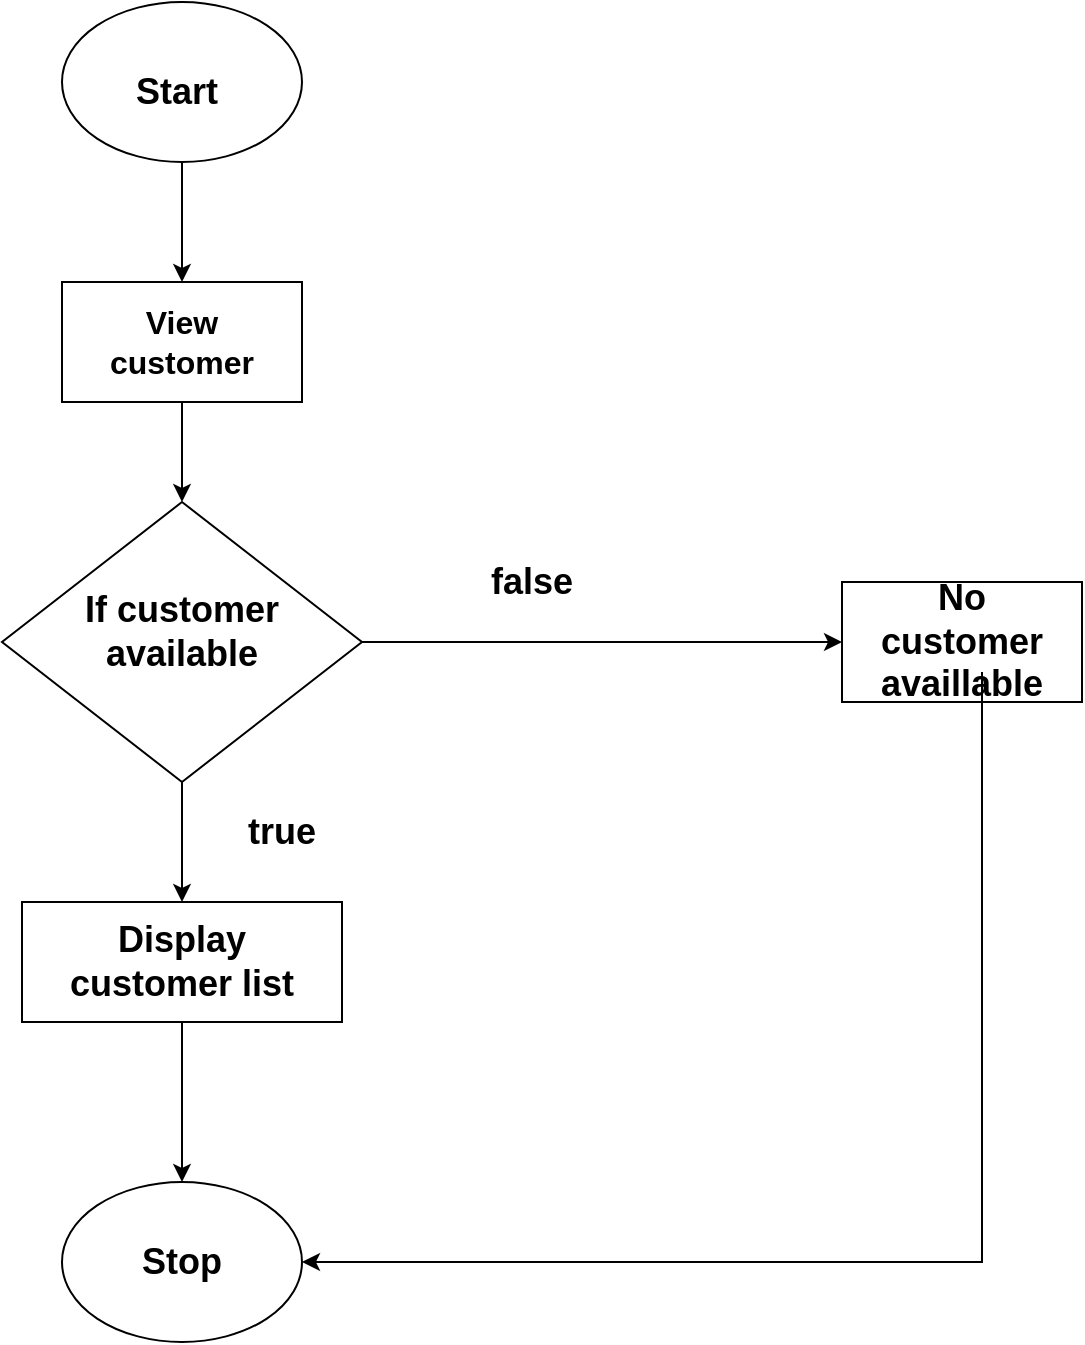 <mxfile version="20.2.4" type="device"><diagram id="Fi3H3QEwUFIzF8rMeev7" name="Page-1"><mxGraphModel dx="1038" dy="579" grid="1" gridSize="10" guides="1" tooltips="1" connect="1" arrows="1" fold="1" page="1" pageScale="1" pageWidth="850" pageHeight="1100" math="0" shadow="0"><root><mxCell id="0"/><mxCell id="1" parent="0"/><mxCell id="MWdu44qepnPPOXvSBzuu-1" value="" style="ellipse;whiteSpace=wrap;html=1;" parent="1" vertex="1"><mxGeometry x="160" y="70" width="120" height="80" as="geometry"/></mxCell><mxCell id="MWdu44qepnPPOXvSBzuu-2" value="" style="rounded=0;whiteSpace=wrap;html=1;" parent="1" vertex="1"><mxGeometry x="160" y="210" width="120" height="60" as="geometry"/></mxCell><mxCell id="MWdu44qepnPPOXvSBzuu-9" style="edgeStyle=orthogonalEdgeStyle;rounded=0;orthogonalLoop=1;jettySize=auto;html=1;exitX=1;exitY=0.5;exitDx=0;exitDy=0;entryX=0;entryY=0.5;entryDx=0;entryDy=0;" parent="1" source="MWdu44qepnPPOXvSBzuu-3" target="MWdu44qepnPPOXvSBzuu-4" edge="1"><mxGeometry relative="1" as="geometry"/></mxCell><mxCell id="MWdu44qepnPPOXvSBzuu-10" value="" style="edgeStyle=orthogonalEdgeStyle;rounded=0;orthogonalLoop=1;jettySize=auto;html=1;" parent="1" source="MWdu44qepnPPOXvSBzuu-3" target="MWdu44qepnPPOXvSBzuu-5" edge="1"><mxGeometry relative="1" as="geometry"/></mxCell><mxCell id="MWdu44qepnPPOXvSBzuu-3" value="" style="rhombus;whiteSpace=wrap;html=1;" parent="1" vertex="1"><mxGeometry x="130" y="320" width="180" height="140" as="geometry"/></mxCell><mxCell id="MWdu44qepnPPOXvSBzuu-4" value="" style="rounded=0;whiteSpace=wrap;html=1;" parent="1" vertex="1"><mxGeometry x="550" y="360" width="120" height="60" as="geometry"/></mxCell><mxCell id="MWdu44qepnPPOXvSBzuu-11" value="" style="edgeStyle=orthogonalEdgeStyle;rounded=0;orthogonalLoop=1;jettySize=auto;html=1;" parent="1" source="MWdu44qepnPPOXvSBzuu-5" target="MWdu44qepnPPOXvSBzuu-6" edge="1"><mxGeometry relative="1" as="geometry"/></mxCell><mxCell id="MWdu44qepnPPOXvSBzuu-5" value="" style="rounded=0;whiteSpace=wrap;html=1;" parent="1" vertex="1"><mxGeometry x="140" y="520" width="160" height="60" as="geometry"/></mxCell><mxCell id="MWdu44qepnPPOXvSBzuu-6" value="" style="ellipse;whiteSpace=wrap;html=1;" parent="1" vertex="1"><mxGeometry x="160" y="660" width="120" height="80" as="geometry"/></mxCell><mxCell id="MWdu44qepnPPOXvSBzuu-7" value="" style="endArrow=classic;html=1;rounded=0;exitX=0.5;exitY=1;exitDx=0;exitDy=0;entryX=0.5;entryY=0;entryDx=0;entryDy=0;" parent="1" source="MWdu44qepnPPOXvSBzuu-1" target="MWdu44qepnPPOXvSBzuu-2" edge="1"><mxGeometry width="50" height="50" relative="1" as="geometry"><mxPoint x="400" y="230" as="sourcePoint"/><mxPoint x="450" y="180" as="targetPoint"/></mxGeometry></mxCell><mxCell id="MWdu44qepnPPOXvSBzuu-8" value="" style="endArrow=classic;html=1;rounded=0;exitX=0.5;exitY=1;exitDx=0;exitDy=0;entryX=0.5;entryY=0;entryDx=0;entryDy=0;" parent="1" source="MWdu44qepnPPOXvSBzuu-2" target="MWdu44qepnPPOXvSBzuu-3" edge="1"><mxGeometry width="50" height="50" relative="1" as="geometry"><mxPoint x="400" y="320" as="sourcePoint"/><mxPoint x="450" y="270" as="targetPoint"/></mxGeometry></mxCell><mxCell id="MWdu44qepnPPOXvSBzuu-12" value="&lt;font style=&quot;font-size: 18px;&quot;&gt;&lt;b&gt;Start&amp;nbsp;&lt;/b&gt;&lt;/font&gt;" style="text;html=1;strokeColor=none;fillColor=none;align=center;verticalAlign=middle;whiteSpace=wrap;rounded=0;" parent="1" vertex="1"><mxGeometry x="190" y="100" width="60" height="30" as="geometry"/></mxCell><mxCell id="MWdu44qepnPPOXvSBzuu-13" value="&lt;font size=&quot;3&quot;&gt;View customer&lt;/font&gt;" style="text;html=1;strokeColor=none;fillColor=none;align=center;verticalAlign=middle;whiteSpace=wrap;rounded=0;fontStyle=1" parent="1" vertex="1"><mxGeometry x="190" y="225" width="60" height="30" as="geometry"/></mxCell><mxCell id="MWdu44qepnPPOXvSBzuu-22" style="edgeStyle=orthogonalEdgeStyle;rounded=0;orthogonalLoop=1;jettySize=auto;html=1;fontSize=18;entryX=1;entryY=0.5;entryDx=0;entryDy=0;" parent="1" source="MWdu44qepnPPOXvSBzuu-14" target="MWdu44qepnPPOXvSBzuu-6" edge="1"><mxGeometry relative="1" as="geometry"><mxPoint x="610" y="700" as="targetPoint"/><Array as="points"><mxPoint x="620" y="700"/></Array></mxGeometry></mxCell><mxCell id="MWdu44qepnPPOXvSBzuu-14" value="&lt;font style=&quot;font-size: 18px;&quot;&gt;&lt;b&gt;No customer availlable&lt;/b&gt;&lt;/font&gt;" style="text;html=1;strokeColor=none;fillColor=none;align=center;verticalAlign=middle;whiteSpace=wrap;rounded=0;" parent="1" vertex="1"><mxGeometry x="560" y="375" width="100" height="30" as="geometry"/></mxCell><mxCell id="MWdu44qepnPPOXvSBzuu-15" value="&lt;font style=&quot;font-size: 18px;&quot;&gt;&lt;b&gt;If customer available&lt;/b&gt;&lt;/font&gt;" style="text;html=1;strokeColor=none;fillColor=none;align=center;verticalAlign=middle;whiteSpace=wrap;rounded=0;" parent="1" vertex="1"><mxGeometry x="165" y="370" width="110" height="30" as="geometry"/></mxCell><mxCell id="MWdu44qepnPPOXvSBzuu-19" value="&lt;font style=&quot;font-size: 18px;&quot;&gt;&lt;b&gt;Display customer list&lt;/b&gt;&lt;/font&gt;" style="text;html=1;strokeColor=none;fillColor=none;align=center;verticalAlign=middle;whiteSpace=wrap;rounded=0;" parent="1" vertex="1"><mxGeometry x="150" y="535" width="140" height="30" as="geometry"/></mxCell><mxCell id="MWdu44qepnPPOXvSBzuu-20" value="&lt;font style=&quot;font-size: 18px;&quot;&gt;&lt;b&gt;Stop&lt;/b&gt;&lt;/font&gt;" style="text;html=1;strokeColor=none;fillColor=none;align=center;verticalAlign=middle;whiteSpace=wrap;rounded=0;" parent="1" vertex="1"><mxGeometry x="190" y="685" width="60" height="30" as="geometry"/></mxCell><mxCell id="MWdu44qepnPPOXvSBzuu-23" value="&lt;b&gt;false&lt;/b&gt;" style="text;html=1;strokeColor=none;fillColor=none;align=center;verticalAlign=middle;whiteSpace=wrap;rounded=0;fontSize=18;" parent="1" vertex="1"><mxGeometry x="365" y="345" width="60" height="30" as="geometry"/></mxCell><mxCell id="MWdu44qepnPPOXvSBzuu-24" value="&lt;b&gt;true&lt;/b&gt;" style="text;html=1;strokeColor=none;fillColor=none;align=center;verticalAlign=middle;whiteSpace=wrap;rounded=0;fontSize=18;" parent="1" vertex="1"><mxGeometry x="240" y="470" width="60" height="30" as="geometry"/></mxCell></root></mxGraphModel></diagram></mxfile>